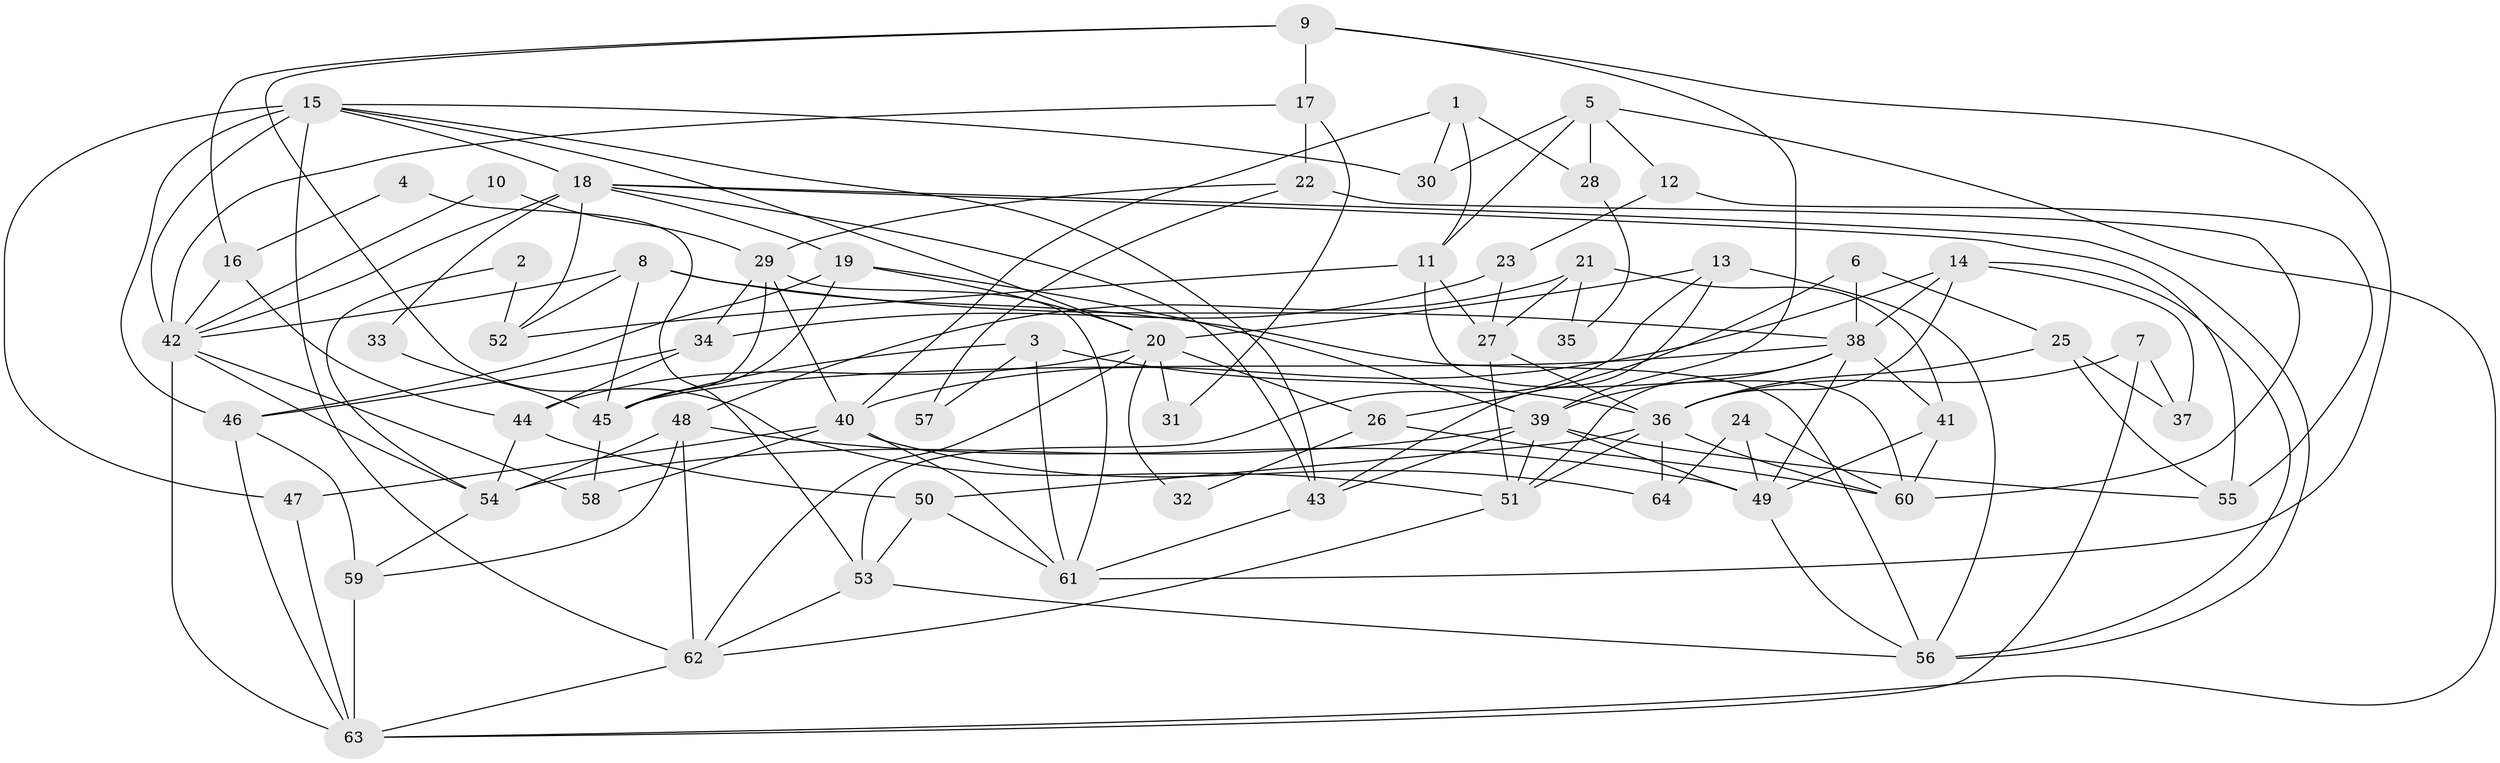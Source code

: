 // original degree distribution, {5: 0.18888888888888888, 2: 0.17777777777777778, 4: 0.2777777777777778, 6: 0.07777777777777778, 7: 0.05555555555555555, 3: 0.2111111111111111, 9: 0.011111111111111112}
// Generated by graph-tools (version 1.1) at 2025/37/03/04/25 23:37:08]
// undirected, 64 vertices, 148 edges
graph export_dot {
  node [color=gray90,style=filled];
  1;
  2;
  3;
  4;
  5;
  6;
  7;
  8;
  9;
  10;
  11;
  12;
  13;
  14;
  15;
  16;
  17;
  18;
  19;
  20;
  21;
  22;
  23;
  24;
  25;
  26;
  27;
  28;
  29;
  30;
  31;
  32;
  33;
  34;
  35;
  36;
  37;
  38;
  39;
  40;
  41;
  42;
  43;
  44;
  45;
  46;
  47;
  48;
  49;
  50;
  51;
  52;
  53;
  54;
  55;
  56;
  57;
  58;
  59;
  60;
  61;
  62;
  63;
  64;
  1 -- 11 [weight=1.0];
  1 -- 28 [weight=1.0];
  1 -- 30 [weight=1.0];
  1 -- 40 [weight=1.0];
  2 -- 52 [weight=1.0];
  2 -- 54 [weight=1.0];
  3 -- 36 [weight=1.0];
  3 -- 45 [weight=1.0];
  3 -- 57 [weight=1.0];
  3 -- 61 [weight=1.0];
  4 -- 16 [weight=1.0];
  4 -- 53 [weight=1.0];
  5 -- 11 [weight=1.0];
  5 -- 12 [weight=1.0];
  5 -- 28 [weight=1.0];
  5 -- 30 [weight=1.0];
  5 -- 63 [weight=1.0];
  6 -- 25 [weight=1.0];
  6 -- 26 [weight=1.0];
  6 -- 38 [weight=1.0];
  7 -- 36 [weight=1.0];
  7 -- 37 [weight=1.0];
  7 -- 63 [weight=1.0];
  8 -- 38 [weight=1.0];
  8 -- 42 [weight=1.0];
  8 -- 45 [weight=1.0];
  8 -- 52 [weight=1.0];
  8 -- 56 [weight=1.0];
  9 -- 16 [weight=1.0];
  9 -- 17 [weight=1.0];
  9 -- 39 [weight=1.0];
  9 -- 51 [weight=1.0];
  9 -- 61 [weight=1.0];
  10 -- 29 [weight=1.0];
  10 -- 42 [weight=1.0];
  11 -- 27 [weight=1.0];
  11 -- 52 [weight=1.0];
  11 -- 60 [weight=1.0];
  12 -- 23 [weight=1.0];
  12 -- 55 [weight=1.0];
  13 -- 20 [weight=1.0];
  13 -- 43 [weight=1.0];
  13 -- 53 [weight=1.0];
  13 -- 56 [weight=1.0];
  14 -- 36 [weight=1.0];
  14 -- 37 [weight=1.0];
  14 -- 38 [weight=1.0];
  14 -- 40 [weight=1.0];
  14 -- 56 [weight=1.0];
  15 -- 18 [weight=1.0];
  15 -- 20 [weight=1.0];
  15 -- 30 [weight=1.0];
  15 -- 42 [weight=1.0];
  15 -- 43 [weight=1.0];
  15 -- 46 [weight=2.0];
  15 -- 47 [weight=1.0];
  15 -- 62 [weight=1.0];
  16 -- 42 [weight=1.0];
  16 -- 44 [weight=1.0];
  17 -- 22 [weight=1.0];
  17 -- 31 [weight=1.0];
  17 -- 42 [weight=1.0];
  18 -- 19 [weight=1.0];
  18 -- 33 [weight=1.0];
  18 -- 42 [weight=1.0];
  18 -- 43 [weight=1.0];
  18 -- 52 [weight=2.0];
  18 -- 55 [weight=1.0];
  18 -- 56 [weight=1.0];
  19 -- 20 [weight=1.0];
  19 -- 39 [weight=1.0];
  19 -- 45 [weight=1.0];
  19 -- 46 [weight=2.0];
  20 -- 26 [weight=1.0];
  20 -- 31 [weight=1.0];
  20 -- 32 [weight=1.0];
  20 -- 44 [weight=1.0];
  20 -- 62 [weight=1.0];
  21 -- 27 [weight=1.0];
  21 -- 35 [weight=1.0];
  21 -- 41 [weight=1.0];
  21 -- 48 [weight=1.0];
  22 -- 29 [weight=1.0];
  22 -- 57 [weight=1.0];
  22 -- 60 [weight=1.0];
  23 -- 27 [weight=1.0];
  23 -- 34 [weight=1.0];
  24 -- 49 [weight=1.0];
  24 -- 60 [weight=1.0];
  24 -- 64 [weight=1.0];
  25 -- 36 [weight=1.0];
  25 -- 37 [weight=1.0];
  25 -- 55 [weight=1.0];
  26 -- 32 [weight=1.0];
  26 -- 60 [weight=1.0];
  27 -- 36 [weight=1.0];
  27 -- 51 [weight=1.0];
  28 -- 35 [weight=1.0];
  29 -- 34 [weight=1.0];
  29 -- 40 [weight=1.0];
  29 -- 45 [weight=1.0];
  29 -- 61 [weight=2.0];
  33 -- 45 [weight=1.0];
  34 -- 44 [weight=1.0];
  34 -- 46 [weight=1.0];
  36 -- 50 [weight=1.0];
  36 -- 51 [weight=1.0];
  36 -- 60 [weight=1.0];
  36 -- 64 [weight=1.0];
  38 -- 39 [weight=1.0];
  38 -- 41 [weight=1.0];
  38 -- 45 [weight=1.0];
  38 -- 49 [weight=1.0];
  38 -- 51 [weight=1.0];
  39 -- 43 [weight=1.0];
  39 -- 49 [weight=1.0];
  39 -- 51 [weight=1.0];
  39 -- 54 [weight=1.0];
  39 -- 55 [weight=1.0];
  40 -- 47 [weight=1.0];
  40 -- 58 [weight=1.0];
  40 -- 61 [weight=1.0];
  40 -- 64 [weight=1.0];
  41 -- 49 [weight=1.0];
  41 -- 60 [weight=1.0];
  42 -- 54 [weight=1.0];
  42 -- 58 [weight=1.0];
  42 -- 63 [weight=1.0];
  43 -- 61 [weight=1.0];
  44 -- 50 [weight=1.0];
  44 -- 54 [weight=1.0];
  45 -- 58 [weight=1.0];
  46 -- 59 [weight=1.0];
  46 -- 63 [weight=1.0];
  47 -- 63 [weight=1.0];
  48 -- 49 [weight=1.0];
  48 -- 54 [weight=1.0];
  48 -- 59 [weight=1.0];
  48 -- 62 [weight=2.0];
  49 -- 56 [weight=1.0];
  50 -- 53 [weight=1.0];
  50 -- 61 [weight=1.0];
  51 -- 62 [weight=1.0];
  53 -- 56 [weight=1.0];
  53 -- 62 [weight=1.0];
  54 -- 59 [weight=1.0];
  59 -- 63 [weight=1.0];
  62 -- 63 [weight=1.0];
}
